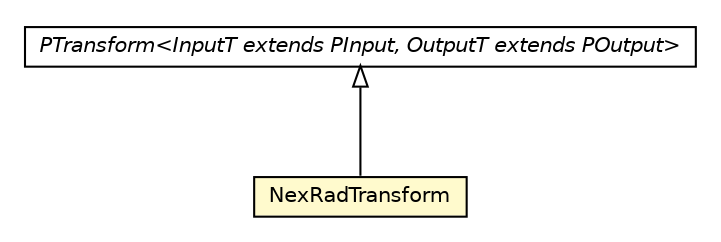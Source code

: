 #!/usr/local/bin/dot
#
# Class diagram 
# Generated by UMLGraph version R5_6-24-gf6e263 (http://www.umlgraph.org/)
#

digraph G {
	edge [fontname="Helvetica",fontsize=10,labelfontname="Helvetica",labelfontsize=10];
	node [fontname="Helvetica",fontsize=10,shape=plaintext];
	nodesep=0.25;
	ranksep=0.5;
	// com.ohair.stephen.edp.transform.NexRadTransform
	c373 [label=<<table title="com.ohair.stephen.edp.transform.NexRadTransform" border="0" cellborder="1" cellspacing="0" cellpadding="2" port="p" bgcolor="lemonChiffon" href="./NexRadTransform.html">
		<tr><td><table border="0" cellspacing="0" cellpadding="1">
<tr><td align="center" balign="center"> NexRadTransform </td></tr>
		</table></td></tr>
		</table>>, URL="./NexRadTransform.html", fontname="Helvetica", fontcolor="black", fontsize=10.0];
	//com.ohair.stephen.edp.transform.NexRadTransform extends org.apache.beam.sdk.transforms.PTransform<org.apache.beam.sdk.values.PCollection<java.lang.String>, org.apache.beam.sdk.values.PCollection<com.ohair.stephen.edp.model.NexRadDataModel>>
	c389:p -> c373:p [dir=back,arrowtail=empty];
	// org.apache.beam.sdk.transforms.PTransform<InputT extends org.apache.beam.sdk.values.PInput, OutputT extends org.apache.beam.sdk.values.POutput>
	c389 [label=<<table title="org.apache.beam.sdk.transforms.PTransform" border="0" cellborder="1" cellspacing="0" cellpadding="2" port="p" href="http://java.sun.com/j2se/1.4.2/docs/api/org/apache/beam/sdk/transforms/PTransform.html">
		<tr><td><table border="0" cellspacing="0" cellpadding="1">
<tr><td align="center" balign="center"><font face="Helvetica-Oblique"> PTransform&lt;InputT extends PInput, OutputT extends POutput&gt; </font></td></tr>
		</table></td></tr>
		</table>>, URL="http://java.sun.com/j2se/1.4.2/docs/api/org/apache/beam/sdk/transforms/PTransform.html", fontname="Helvetica", fontcolor="black", fontsize=10.0];
}

